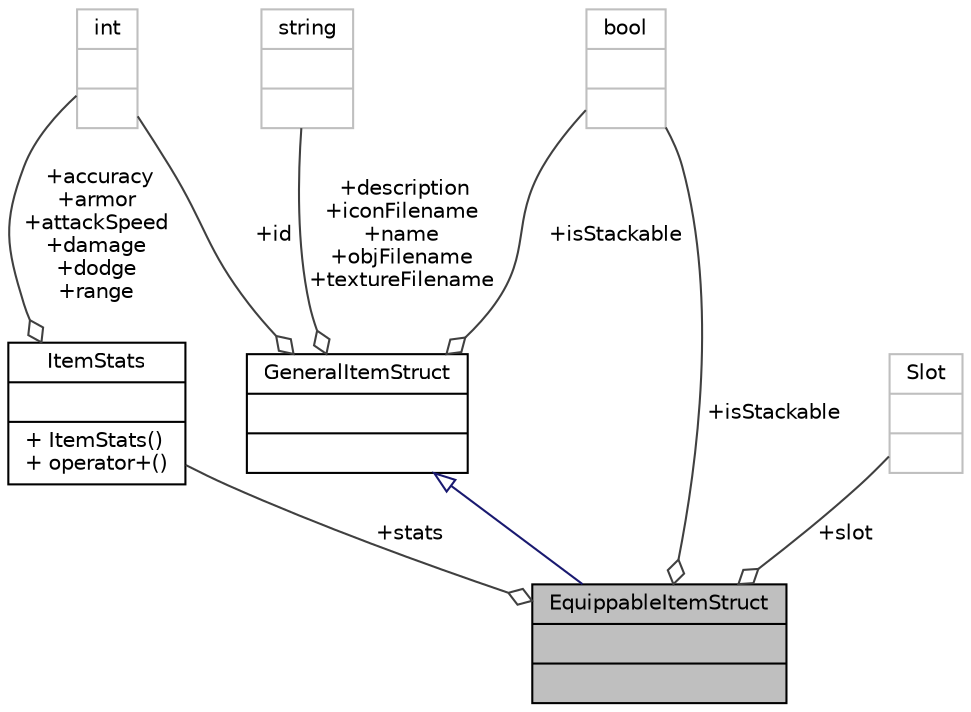 digraph "EquippableItemStruct"
{
 // LATEX_PDF_SIZE
  edge [fontname="Helvetica",fontsize="10",labelfontname="Helvetica",labelfontsize="10"];
  node [fontname="Helvetica",fontsize="10",shape=record];
  Node1 [label="{EquippableItemStruct\n||}",height=0.2,width=0.4,color="black", fillcolor="grey75", style="filled", fontcolor="black",tooltip=" "];
  Node2 -> Node1 [dir="back",color="midnightblue",fontsize="10",style="solid",arrowtail="onormal",fontname="Helvetica"];
  Node2 [label="{GeneralItemStruct\n||}",height=0.2,width=0.4,color="black", fillcolor="white", style="filled",URL="$structGeneralItemStruct.html",tooltip=" "];
  Node3 -> Node2 [color="grey25",fontsize="10",style="solid",label=" +id" ,arrowhead="odiamond",fontname="Helvetica"];
  Node3 [label="{int\n||}",height=0.2,width=0.4,color="grey75", fillcolor="white", style="filled",tooltip=" "];
  Node4 -> Node2 [color="grey25",fontsize="10",style="solid",label=" +isStackable" ,arrowhead="odiamond",fontname="Helvetica"];
  Node4 [label="{bool\n||}",height=0.2,width=0.4,color="grey75", fillcolor="white", style="filled",tooltip=" "];
  Node5 -> Node2 [color="grey25",fontsize="10",style="solid",label=" +description\n+iconFilename\n+name\n+objFilename\n+textureFilename" ,arrowhead="odiamond",fontname="Helvetica"];
  Node5 [label="{string\n||}",height=0.2,width=0.4,color="grey75", fillcolor="white", style="filled",tooltip=" "];
  Node4 -> Node1 [color="grey25",fontsize="10",style="solid",label=" +isStackable" ,arrowhead="odiamond",fontname="Helvetica"];
  Node6 -> Node1 [color="grey25",fontsize="10",style="solid",label=" +slot" ,arrowhead="odiamond",fontname="Helvetica"];
  Node6 [label="{Slot\n||}",height=0.2,width=0.4,color="grey75", fillcolor="white", style="filled",tooltip=" "];
  Node7 -> Node1 [color="grey25",fontsize="10",style="solid",label=" +stats" ,arrowhead="odiamond",fontname="Helvetica"];
  Node7 [label="{ItemStats\n||+ ItemStats()\l+ operator+()\l}",height=0.2,width=0.4,color="black", fillcolor="white", style="filled",URL="$structItemStats.html",tooltip=" "];
  Node3 -> Node7 [color="grey25",fontsize="10",style="solid",label=" +accuracy\n+armor\n+attackSpeed\n+damage\n+dodge\n+range" ,arrowhead="odiamond",fontname="Helvetica"];
}
